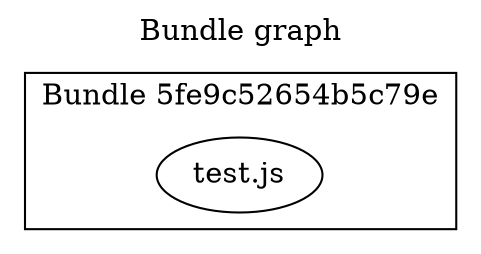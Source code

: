 digraph bundle_graph {
  labelloc="t";
  label="Bundle graph";

  subgraph cluster_5fe9c52654b5c79e {
    label = "Bundle 5fe9c52654b5c79e";
    "test.js";
  }
}